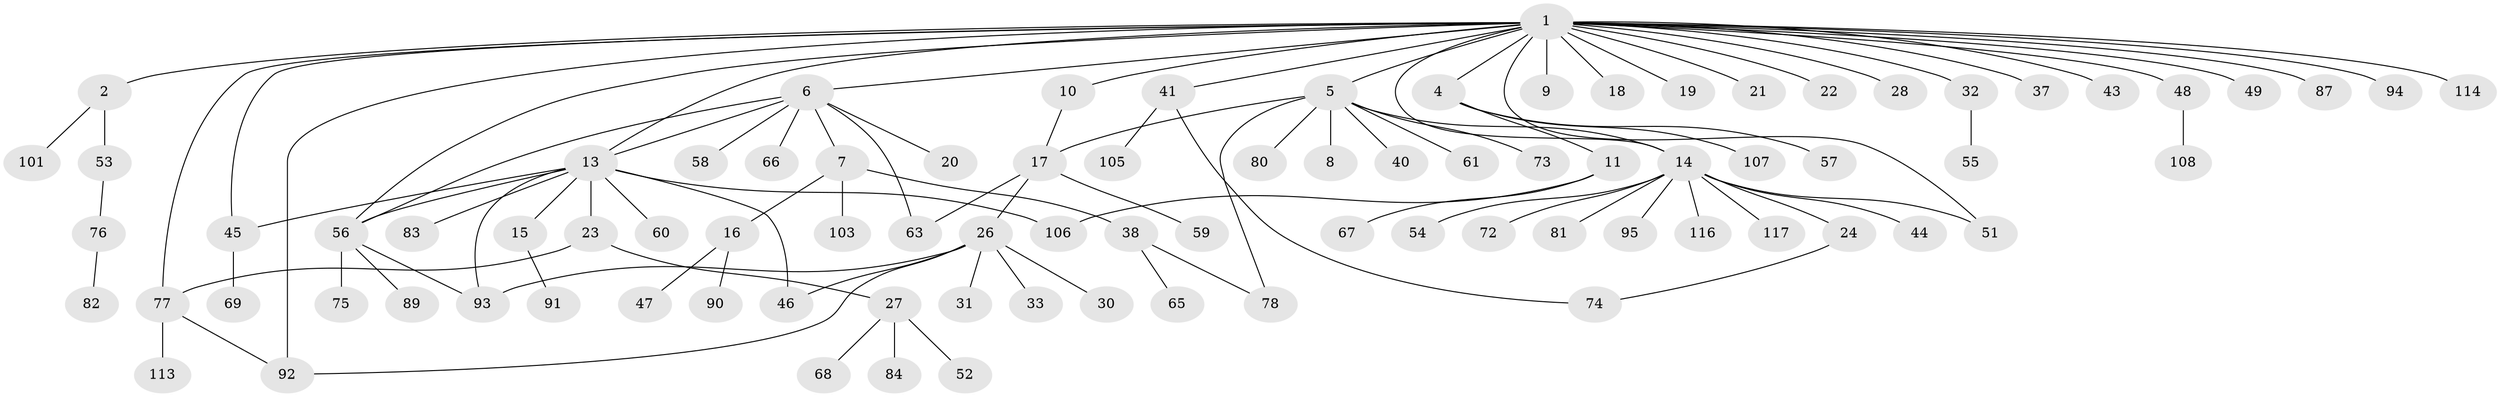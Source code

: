 // original degree distribution, {26: 0.008547008547008548, 4: 0.06837606837606838, 7: 0.008547008547008548, 5: 0.03418803418803419, 8: 0.017094017094017096, 9: 0.008547008547008548, 1: 0.5811965811965812, 2: 0.17094017094017094, 3: 0.08547008547008547, 10: 0.008547008547008548, 12: 0.008547008547008548}
// Generated by graph-tools (version 1.1) at 2025/11/02/27/25 16:11:16]
// undirected, 87 vertices, 103 edges
graph export_dot {
graph [start="1"]
  node [color=gray90,style=filled];
  1 [super="+3"];
  2 [super="+104"];
  4 [super="+100"];
  5 [super="+12"];
  6 [super="+88"];
  7 [super="+102"];
  8;
  9;
  10;
  11 [super="+86"];
  13 [super="+35"];
  14 [super="+25"];
  15 [super="+29"];
  16;
  17 [super="+36"];
  18;
  19 [super="+34"];
  20;
  21;
  22;
  23;
  24;
  26 [super="+42"];
  27 [super="+62"];
  28;
  30;
  31;
  32 [super="+85"];
  33 [super="+50"];
  37 [super="+97"];
  38 [super="+39"];
  40;
  41 [super="+71"];
  43;
  44;
  45 [super="+115"];
  46;
  47;
  48;
  49;
  51 [super="+112"];
  52;
  53 [super="+98"];
  54 [super="+79"];
  55 [super="+64"];
  56 [super="+70"];
  57;
  58;
  59;
  60 [super="+99"];
  61;
  63;
  65;
  66;
  67;
  68;
  69;
  72;
  73;
  74;
  75;
  76;
  77;
  78;
  80;
  81;
  82;
  83;
  84;
  87;
  89;
  90;
  91;
  92 [super="+111"];
  93 [super="+96"];
  94 [super="+109"];
  95;
  101;
  103;
  105;
  106 [super="+110"];
  107;
  108;
  113;
  114;
  116;
  117;
  1 -- 2;
  1 -- 4;
  1 -- 5;
  1 -- 6;
  1 -- 9;
  1 -- 10;
  1 -- 14;
  1 -- 18;
  1 -- 19;
  1 -- 22;
  1 -- 28;
  1 -- 37;
  1 -- 41;
  1 -- 43;
  1 -- 45;
  1 -- 48;
  1 -- 49;
  1 -- 51;
  1 -- 77;
  1 -- 87;
  1 -- 92;
  1 -- 32;
  1 -- 114;
  1 -- 21;
  1 -- 94;
  1 -- 56;
  1 -- 13;
  2 -- 53;
  2 -- 101;
  4 -- 11;
  4 -- 57;
  4 -- 107;
  5 -- 8;
  5 -- 14;
  5 -- 17;
  5 -- 40;
  5 -- 73;
  5 -- 78;
  5 -- 80;
  5 -- 61;
  6 -- 7;
  6 -- 13;
  6 -- 20;
  6 -- 58;
  6 -- 63;
  6 -- 66;
  6 -- 56;
  7 -- 16;
  7 -- 38;
  7 -- 103;
  10 -- 17;
  11 -- 67;
  11 -- 106;
  13 -- 15;
  13 -- 23;
  13 -- 56;
  13 -- 60;
  13 -- 83;
  13 -- 93;
  13 -- 106;
  13 -- 45;
  13 -- 46;
  14 -- 24;
  14 -- 44;
  14 -- 54;
  14 -- 72;
  14 -- 81;
  14 -- 95;
  14 -- 116;
  14 -- 117;
  14 -- 51;
  15 -- 91;
  16 -- 47;
  16 -- 90;
  17 -- 26;
  17 -- 63;
  17 -- 59;
  23 -- 27;
  23 -- 77;
  24 -- 74;
  26 -- 30;
  26 -- 31;
  26 -- 33;
  26 -- 46;
  26 -- 92;
  26 -- 93;
  27 -- 52;
  27 -- 68;
  27 -- 84;
  32 -- 55;
  38 -- 65;
  38 -- 78;
  41 -- 74;
  41 -- 105;
  45 -- 69;
  48 -- 108;
  53 -- 76;
  56 -- 89;
  56 -- 93;
  56 -- 75;
  76 -- 82;
  77 -- 92;
  77 -- 113;
}
